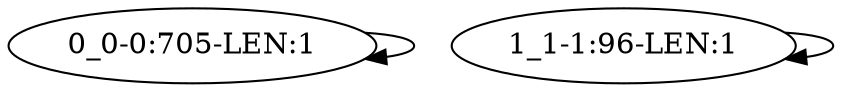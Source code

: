 digraph G {
    "0_0-0:705-LEN:1" -> "0_0-0:705-LEN:1";
    "1_1-1:96-LEN:1" -> "1_1-1:96-LEN:1";
}
